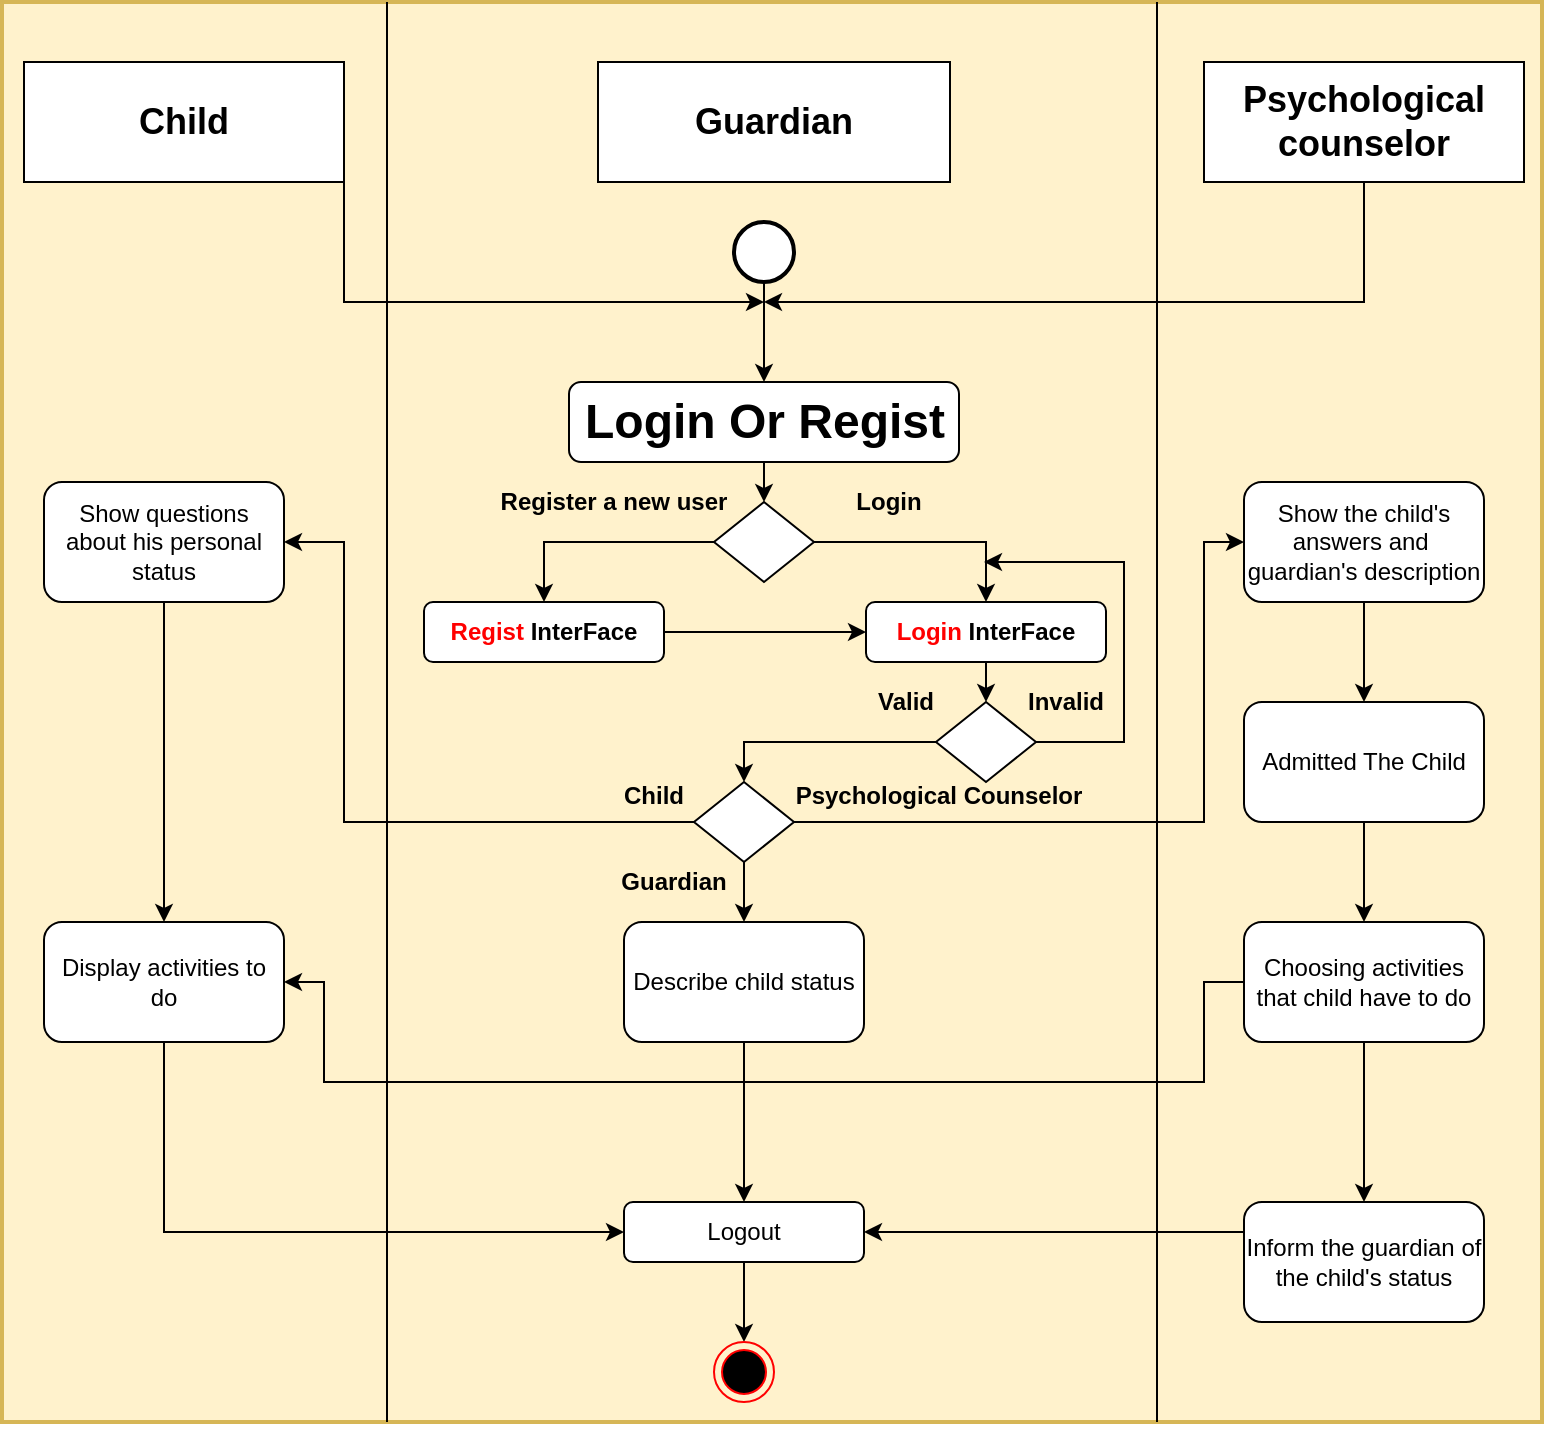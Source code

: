<mxfile version="14.1.1" type="github">
  <diagram id="C5RBs43oDa-KdzZeNtuy" name="Page-1">
    <mxGraphModel dx="818" dy="446" grid="1" gridSize="10" guides="1" tooltips="1" connect="1" arrows="1" fold="1" page="1" pageScale="1" pageWidth="827" pageHeight="1169" math="0" shadow="0">
      <root>
        <mxCell id="WIyWlLk6GJQsqaUBKTNV-0" />
        <mxCell id="WIyWlLk6GJQsqaUBKTNV-1" parent="WIyWlLk6GJQsqaUBKTNV-0" />
        <mxCell id="RNRi0v7oyf2k4Hm-K1Y6-15" value="" style="rounded=0;whiteSpace=wrap;html=1;fillColor=#fff2cc;strokeColor=#d6b656;strokeWidth=2;" vertex="1" parent="WIyWlLk6GJQsqaUBKTNV-1">
          <mxGeometry x="29" y="50" width="770" height="710" as="geometry" />
        </mxCell>
        <mxCell id="RNRi0v7oyf2k4Hm-K1Y6-56" style="edgeStyle=orthogonalEdgeStyle;rounded=0;orthogonalLoop=1;jettySize=auto;html=1;exitX=0.5;exitY=1;exitDx=0;exitDy=0;" edge="1" parent="WIyWlLk6GJQsqaUBKTNV-1" source="RNRi0v7oyf2k4Hm-K1Y6-16">
          <mxGeometry relative="1" as="geometry">
            <mxPoint x="410" y="200" as="targetPoint" />
            <Array as="points">
              <mxPoint x="710" y="200" />
            </Array>
          </mxGeometry>
        </mxCell>
        <mxCell id="RNRi0v7oyf2k4Hm-K1Y6-16" value="&lt;font style=&quot;font-size: 18px&quot;&gt;&lt;b&gt;Psychological counselor&lt;/b&gt;&lt;/font&gt;" style="rounded=0;whiteSpace=wrap;html=1;align=center;" vertex="1" parent="WIyWlLk6GJQsqaUBKTNV-1">
          <mxGeometry x="630" y="80" width="160" height="60" as="geometry" />
        </mxCell>
        <mxCell id="RNRi0v7oyf2k4Hm-K1Y6-55" style="edgeStyle=orthogonalEdgeStyle;rounded=0;orthogonalLoop=1;jettySize=auto;html=1;exitX=1;exitY=1;exitDx=0;exitDy=0;" edge="1" parent="WIyWlLk6GJQsqaUBKTNV-1" source="RNRi0v7oyf2k4Hm-K1Y6-17">
          <mxGeometry relative="1" as="geometry">
            <mxPoint x="410" y="200" as="targetPoint" />
            <Array as="points">
              <mxPoint x="200" y="200" />
            </Array>
          </mxGeometry>
        </mxCell>
        <mxCell id="RNRi0v7oyf2k4Hm-K1Y6-17" value="&lt;font style=&quot;font-size: 18px&quot;&gt;&lt;b&gt;Child&lt;/b&gt;&lt;/font&gt;" style="rounded=0;whiteSpace=wrap;html=1;" vertex="1" parent="WIyWlLk6GJQsqaUBKTNV-1">
          <mxGeometry x="40" y="80" width="160" height="60" as="geometry" />
        </mxCell>
        <mxCell id="RNRi0v7oyf2k4Hm-K1Y6-19" value="&lt;b&gt;&lt;font style=&quot;font-size: 18px&quot;&gt;Guardian&lt;/font&gt;&lt;/b&gt;&lt;div class=&quot;O0&quot; style=&quot;margin-top: 0pt ; margin-bottom: 0pt ; margin-left: 0.38in ; text-indent: -0.38in ; direction: ltr ; unicode-bidi: embed&quot;&gt;&lt;/div&gt;" style="rounded=0;whiteSpace=wrap;html=1;align=center;" vertex="1" parent="WIyWlLk6GJQsqaUBKTNV-1">
          <mxGeometry x="327" y="80" width="176" height="60" as="geometry" />
        </mxCell>
        <mxCell id="RNRi0v7oyf2k4Hm-K1Y6-27" value="" style="endArrow=none;html=1;entryX=0.25;entryY=0;entryDx=0;entryDy=0;exitX=0.25;exitY=1;exitDx=0;exitDy=0;" edge="1" parent="WIyWlLk6GJQsqaUBKTNV-1" source="RNRi0v7oyf2k4Hm-K1Y6-15" target="RNRi0v7oyf2k4Hm-K1Y6-15">
          <mxGeometry width="50" height="50" relative="1" as="geometry">
            <mxPoint x="600" y="430" as="sourcePoint" />
            <mxPoint x="650" y="380" as="targetPoint" />
          </mxGeometry>
        </mxCell>
        <mxCell id="RNRi0v7oyf2k4Hm-K1Y6-28" value="" style="endArrow=none;html=1;entryX=0.75;entryY=0;entryDx=0;entryDy=0;exitX=0.75;exitY=1;exitDx=0;exitDy=0;" edge="1" parent="WIyWlLk6GJQsqaUBKTNV-1" source="RNRi0v7oyf2k4Hm-K1Y6-15" target="RNRi0v7oyf2k4Hm-K1Y6-15">
          <mxGeometry width="50" height="50" relative="1" as="geometry">
            <mxPoint x="600" y="430" as="sourcePoint" />
            <mxPoint x="650" y="380" as="targetPoint" />
          </mxGeometry>
        </mxCell>
        <mxCell id="RNRi0v7oyf2k4Hm-K1Y6-38" style="edgeStyle=orthogonalEdgeStyle;rounded=0;orthogonalLoop=1;jettySize=auto;html=1;exitX=0.5;exitY=1;exitDx=0;exitDy=0;exitPerimeter=0;entryX=0.5;entryY=0;entryDx=0;entryDy=0;" edge="1" parent="WIyWlLk6GJQsqaUBKTNV-1" source="RNRi0v7oyf2k4Hm-K1Y6-34" target="RNRi0v7oyf2k4Hm-K1Y6-37">
          <mxGeometry relative="1" as="geometry" />
        </mxCell>
        <mxCell id="RNRi0v7oyf2k4Hm-K1Y6-34" value="" style="strokeWidth=2;html=1;shape=mxgraph.flowchart.start_2;whiteSpace=wrap;" vertex="1" parent="WIyWlLk6GJQsqaUBKTNV-1">
          <mxGeometry x="395" y="160" width="30" height="30" as="geometry" />
        </mxCell>
        <mxCell id="RNRi0v7oyf2k4Hm-K1Y6-36" style="edgeStyle=orthogonalEdgeStyle;rounded=0;orthogonalLoop=1;jettySize=auto;html=1;exitX=0.5;exitY=1;exitDx=0;exitDy=0;exitPerimeter=0;" edge="1" parent="WIyWlLk6GJQsqaUBKTNV-1" source="RNRi0v7oyf2k4Hm-K1Y6-34" target="RNRi0v7oyf2k4Hm-K1Y6-34">
          <mxGeometry relative="1" as="geometry" />
        </mxCell>
        <mxCell id="RNRi0v7oyf2k4Hm-K1Y6-43" style="edgeStyle=orthogonalEdgeStyle;rounded=0;orthogonalLoop=1;jettySize=auto;html=1;exitX=0.5;exitY=1;exitDx=0;exitDy=0;entryX=0.5;entryY=0;entryDx=0;entryDy=0;" edge="1" parent="WIyWlLk6GJQsqaUBKTNV-1" source="RNRi0v7oyf2k4Hm-K1Y6-37" target="RNRi0v7oyf2k4Hm-K1Y6-39">
          <mxGeometry relative="1" as="geometry" />
        </mxCell>
        <mxCell id="RNRi0v7oyf2k4Hm-K1Y6-37" value="&lt;span style=&quot;font-size: 24px&quot;&gt;&lt;b&gt;Login Or Regist&lt;br&gt;&lt;/b&gt;&lt;/span&gt;" style="rounded=1;whiteSpace=wrap;html=1;" vertex="1" parent="WIyWlLk6GJQsqaUBKTNV-1">
          <mxGeometry x="312.5" y="240" width="195" height="40" as="geometry" />
        </mxCell>
        <mxCell id="RNRi0v7oyf2k4Hm-K1Y6-65" style="edgeStyle=orthogonalEdgeStyle;rounded=0;orthogonalLoop=1;jettySize=auto;html=1;exitX=0;exitY=0.5;exitDx=0;exitDy=0;" edge="1" parent="WIyWlLk6GJQsqaUBKTNV-1" source="RNRi0v7oyf2k4Hm-K1Y6-39" target="RNRi0v7oyf2k4Hm-K1Y6-63">
          <mxGeometry relative="1" as="geometry" />
        </mxCell>
        <mxCell id="RNRi0v7oyf2k4Hm-K1Y6-68" style="edgeStyle=orthogonalEdgeStyle;rounded=0;orthogonalLoop=1;jettySize=auto;html=1;exitX=1;exitY=0.5;exitDx=0;exitDy=0;" edge="1" parent="WIyWlLk6GJQsqaUBKTNV-1" source="RNRi0v7oyf2k4Hm-K1Y6-39" target="RNRi0v7oyf2k4Hm-K1Y6-64">
          <mxGeometry relative="1" as="geometry" />
        </mxCell>
        <mxCell id="RNRi0v7oyf2k4Hm-K1Y6-39" value="" style="rhombus;whiteSpace=wrap;html=1;" vertex="1" parent="WIyWlLk6GJQsqaUBKTNV-1">
          <mxGeometry x="385" y="300" width="50" height="40" as="geometry" />
        </mxCell>
        <mxCell id="RNRi0v7oyf2k4Hm-K1Y6-67" style="edgeStyle=orthogonalEdgeStyle;rounded=0;orthogonalLoop=1;jettySize=auto;html=1;exitX=1;exitY=0.5;exitDx=0;exitDy=0;" edge="1" parent="WIyWlLk6GJQsqaUBKTNV-1" source="RNRi0v7oyf2k4Hm-K1Y6-63" target="RNRi0v7oyf2k4Hm-K1Y6-64">
          <mxGeometry relative="1" as="geometry" />
        </mxCell>
        <mxCell id="RNRi0v7oyf2k4Hm-K1Y6-63" value="&lt;b&gt;&lt;font color=&quot;#ff0000&quot;&gt;Regist&lt;/font&gt; InterFace&lt;/b&gt;" style="rounded=1;whiteSpace=wrap;html=1;" vertex="1" parent="WIyWlLk6GJQsqaUBKTNV-1">
          <mxGeometry x="240" y="350" width="120" height="30" as="geometry" />
        </mxCell>
        <mxCell id="RNRi0v7oyf2k4Hm-K1Y6-82" style="edgeStyle=orthogonalEdgeStyle;rounded=0;orthogonalLoop=1;jettySize=auto;html=1;exitX=0.5;exitY=1;exitDx=0;exitDy=0;entryX=0.5;entryY=0;entryDx=0;entryDy=0;" edge="1" parent="WIyWlLk6GJQsqaUBKTNV-1" source="RNRi0v7oyf2k4Hm-K1Y6-64" target="RNRi0v7oyf2k4Hm-K1Y6-80">
          <mxGeometry relative="1" as="geometry" />
        </mxCell>
        <mxCell id="RNRi0v7oyf2k4Hm-K1Y6-64" value="&lt;b&gt;&lt;font color=&quot;#ff0000&quot;&gt;Login&lt;/font&gt; InterFace&lt;/b&gt;" style="rounded=1;whiteSpace=wrap;html=1;" vertex="1" parent="WIyWlLk6GJQsqaUBKTNV-1">
          <mxGeometry x="461" y="350" width="120" height="30" as="geometry" />
        </mxCell>
        <mxCell id="RNRi0v7oyf2k4Hm-K1Y6-74" value="&lt;b&gt;Register a new user&lt;/b&gt;" style="text;html=1;strokeColor=none;fillColor=none;align=center;verticalAlign=middle;whiteSpace=wrap;rounded=0;" vertex="1" parent="WIyWlLk6GJQsqaUBKTNV-1">
          <mxGeometry x="275" y="290" width="120" height="20" as="geometry" />
        </mxCell>
        <mxCell id="RNRi0v7oyf2k4Hm-K1Y6-75" value="&lt;b&gt;Login&lt;/b&gt;" style="text;html=1;strokeColor=none;fillColor=none;align=center;verticalAlign=middle;whiteSpace=wrap;rounded=0;" vertex="1" parent="WIyWlLk6GJQsqaUBKTNV-1">
          <mxGeometry x="435" y="290" width="75" height="20" as="geometry" />
        </mxCell>
        <mxCell id="RNRi0v7oyf2k4Hm-K1Y6-76" value="&lt;b&gt;Invalid&lt;/b&gt;" style="text;html=1;strokeColor=none;fillColor=none;align=center;verticalAlign=middle;whiteSpace=wrap;rounded=0;" vertex="1" parent="WIyWlLk6GJQsqaUBKTNV-1">
          <mxGeometry x="541" y="390" width="40" height="20" as="geometry" />
        </mxCell>
        <mxCell id="RNRi0v7oyf2k4Hm-K1Y6-81" style="edgeStyle=orthogonalEdgeStyle;rounded=0;orthogonalLoop=1;jettySize=auto;html=1;exitX=1;exitY=0.5;exitDx=0;exitDy=0;" edge="1" parent="WIyWlLk6GJQsqaUBKTNV-1" source="RNRi0v7oyf2k4Hm-K1Y6-80">
          <mxGeometry relative="1" as="geometry">
            <mxPoint x="520" y="330" as="targetPoint" />
            <Array as="points">
              <mxPoint x="590" y="420" />
              <mxPoint x="590" y="330" />
            </Array>
          </mxGeometry>
        </mxCell>
        <mxCell id="RNRi0v7oyf2k4Hm-K1Y6-92" style="edgeStyle=orthogonalEdgeStyle;rounded=0;orthogonalLoop=1;jettySize=auto;html=1;exitX=0;exitY=0.5;exitDx=0;exitDy=0;entryX=0.5;entryY=0;entryDx=0;entryDy=0;" edge="1" parent="WIyWlLk6GJQsqaUBKTNV-1" source="RNRi0v7oyf2k4Hm-K1Y6-80" target="RNRi0v7oyf2k4Hm-K1Y6-83">
          <mxGeometry relative="1" as="geometry" />
        </mxCell>
        <mxCell id="RNRi0v7oyf2k4Hm-K1Y6-80" value="" style="rhombus;whiteSpace=wrap;html=1;" vertex="1" parent="WIyWlLk6GJQsqaUBKTNV-1">
          <mxGeometry x="496" y="400" width="50" height="40" as="geometry" />
        </mxCell>
        <mxCell id="RNRi0v7oyf2k4Hm-K1Y6-99" style="edgeStyle=orthogonalEdgeStyle;rounded=0;orthogonalLoop=1;jettySize=auto;html=1;exitX=0.5;exitY=1;exitDx=0;exitDy=0;entryX=0.5;entryY=0;entryDx=0;entryDy=0;" edge="1" parent="WIyWlLk6GJQsqaUBKTNV-1" source="RNRi0v7oyf2k4Hm-K1Y6-83" target="RNRi0v7oyf2k4Hm-K1Y6-98">
          <mxGeometry relative="1" as="geometry" />
        </mxCell>
        <mxCell id="RNRi0v7oyf2k4Hm-K1Y6-101" style="edgeStyle=orthogonalEdgeStyle;rounded=0;orthogonalLoop=1;jettySize=auto;html=1;exitX=0;exitY=0.5;exitDx=0;exitDy=0;entryX=1;entryY=0.5;entryDx=0;entryDy=0;" edge="1" parent="WIyWlLk6GJQsqaUBKTNV-1" source="RNRi0v7oyf2k4Hm-K1Y6-83" target="RNRi0v7oyf2k4Hm-K1Y6-87">
          <mxGeometry relative="1" as="geometry">
            <Array as="points">
              <mxPoint x="200" y="460" />
              <mxPoint x="200" y="320" />
            </Array>
          </mxGeometry>
        </mxCell>
        <mxCell id="RNRi0v7oyf2k4Hm-K1Y6-104" style="edgeStyle=orthogonalEdgeStyle;rounded=0;orthogonalLoop=1;jettySize=auto;html=1;exitX=1;exitY=0.5;exitDx=0;exitDy=0;entryX=0;entryY=0.5;entryDx=0;entryDy=0;" edge="1" parent="WIyWlLk6GJQsqaUBKTNV-1" source="RNRi0v7oyf2k4Hm-K1Y6-83" target="RNRi0v7oyf2k4Hm-K1Y6-123">
          <mxGeometry relative="1" as="geometry">
            <Array as="points">
              <mxPoint x="630" y="460" />
              <mxPoint x="630" y="320" />
            </Array>
          </mxGeometry>
        </mxCell>
        <mxCell id="RNRi0v7oyf2k4Hm-K1Y6-83" value="" style="rhombus;whiteSpace=wrap;html=1;" vertex="1" parent="WIyWlLk6GJQsqaUBKTNV-1">
          <mxGeometry x="375" y="440" width="50" height="40" as="geometry" />
        </mxCell>
        <mxCell id="RNRi0v7oyf2k4Hm-K1Y6-85" value="&lt;b&gt;Valid&lt;/b&gt;" style="text;html=1;strokeColor=none;fillColor=none;align=center;verticalAlign=middle;whiteSpace=wrap;rounded=0;" vertex="1" parent="WIyWlLk6GJQsqaUBKTNV-1">
          <mxGeometry x="461" y="390" width="40" height="20" as="geometry" />
        </mxCell>
        <mxCell id="RNRi0v7oyf2k4Hm-K1Y6-108" style="edgeStyle=orthogonalEdgeStyle;rounded=0;orthogonalLoop=1;jettySize=auto;html=1;exitX=0.5;exitY=1;exitDx=0;exitDy=0;entryX=0.5;entryY=0;entryDx=0;entryDy=0;" edge="1" parent="WIyWlLk6GJQsqaUBKTNV-1" source="RNRi0v7oyf2k4Hm-K1Y6-86" target="RNRi0v7oyf2k4Hm-K1Y6-105">
          <mxGeometry relative="1" as="geometry" />
        </mxCell>
        <mxCell id="RNRi0v7oyf2k4Hm-K1Y6-86" value="Admitted The Child" style="rounded=1;whiteSpace=wrap;html=1;" vertex="1" parent="WIyWlLk6GJQsqaUBKTNV-1">
          <mxGeometry x="650" y="400" width="120" height="60" as="geometry" />
        </mxCell>
        <mxCell id="RNRi0v7oyf2k4Hm-K1Y6-112" style="edgeStyle=orthogonalEdgeStyle;rounded=0;orthogonalLoop=1;jettySize=auto;html=1;exitX=0.5;exitY=1;exitDx=0;exitDy=0;entryX=0.5;entryY=0;entryDx=0;entryDy=0;" edge="1" parent="WIyWlLk6GJQsqaUBKTNV-1" source="RNRi0v7oyf2k4Hm-K1Y6-87" target="RNRi0v7oyf2k4Hm-K1Y6-107">
          <mxGeometry relative="1" as="geometry" />
        </mxCell>
        <mxCell id="RNRi0v7oyf2k4Hm-K1Y6-87" value="Show questions about his personal status" style="rounded=1;whiteSpace=wrap;html=1;" vertex="1" parent="WIyWlLk6GJQsqaUBKTNV-1">
          <mxGeometry x="50" y="290" width="120" height="60" as="geometry" />
        </mxCell>
        <mxCell id="RNRi0v7oyf2k4Hm-K1Y6-93" value="&lt;font face=&quot;helvetica&quot; style=&quot;font-size: 12px&quot;&gt;&lt;b&gt;Child&lt;/b&gt;&lt;/font&gt;" style="text;html=1;align=center;verticalAlign=middle;whiteSpace=wrap;rounded=0;" vertex="1" parent="WIyWlLk6GJQsqaUBKTNV-1">
          <mxGeometry x="335" y="437" width="40" height="20" as="geometry" />
        </mxCell>
        <mxCell id="RNRi0v7oyf2k4Hm-K1Y6-94" value="&lt;b&gt;Psychological Counselor&lt;/b&gt;" style="text;html=1;strokeColor=none;fillColor=none;align=center;verticalAlign=middle;whiteSpace=wrap;rounded=0;" vertex="1" parent="WIyWlLk6GJQsqaUBKTNV-1">
          <mxGeometry x="420" y="437" width="155" height="20" as="geometry" />
        </mxCell>
        <mxCell id="RNRi0v7oyf2k4Hm-K1Y6-116" style="edgeStyle=orthogonalEdgeStyle;rounded=0;orthogonalLoop=1;jettySize=auto;html=1;exitX=0.5;exitY=1;exitDx=0;exitDy=0;entryX=0.5;entryY=0;entryDx=0;entryDy=0;" edge="1" parent="WIyWlLk6GJQsqaUBKTNV-1" source="RNRi0v7oyf2k4Hm-K1Y6-98" target="RNRi0v7oyf2k4Hm-K1Y6-115">
          <mxGeometry relative="1" as="geometry" />
        </mxCell>
        <mxCell id="RNRi0v7oyf2k4Hm-K1Y6-98" value="Describe child status" style="rounded=1;whiteSpace=wrap;html=1;" vertex="1" parent="WIyWlLk6GJQsqaUBKTNV-1">
          <mxGeometry x="340" y="510" width="120" height="60" as="geometry" />
        </mxCell>
        <mxCell id="RNRi0v7oyf2k4Hm-K1Y6-100" value="&lt;b&gt;&lt;font style=&quot;font-size: 12px&quot;&gt;Guardian&lt;/font&gt;&lt;/b&gt;" style="text;html=1;align=center;verticalAlign=middle;whiteSpace=wrap;rounded=0;" vertex="1" parent="WIyWlLk6GJQsqaUBKTNV-1">
          <mxGeometry x="345" y="480" width="40" height="20" as="geometry" />
        </mxCell>
        <mxCell id="RNRi0v7oyf2k4Hm-K1Y6-111" style="edgeStyle=orthogonalEdgeStyle;rounded=0;orthogonalLoop=1;jettySize=auto;html=1;exitX=0;exitY=0.5;exitDx=0;exitDy=0;entryX=1;entryY=0.5;entryDx=0;entryDy=0;" edge="1" parent="WIyWlLk6GJQsqaUBKTNV-1" source="RNRi0v7oyf2k4Hm-K1Y6-105" target="RNRi0v7oyf2k4Hm-K1Y6-107">
          <mxGeometry relative="1" as="geometry">
            <Array as="points">
              <mxPoint x="630" y="540" />
              <mxPoint x="630" y="590" />
              <mxPoint x="190" y="590" />
              <mxPoint x="190" y="540" />
            </Array>
          </mxGeometry>
        </mxCell>
        <mxCell id="RNRi0v7oyf2k4Hm-K1Y6-114" style="edgeStyle=orthogonalEdgeStyle;rounded=0;orthogonalLoop=1;jettySize=auto;html=1;exitX=0.5;exitY=1;exitDx=0;exitDy=0;entryX=0.5;entryY=0;entryDx=0;entryDy=0;" edge="1" parent="WIyWlLk6GJQsqaUBKTNV-1" source="RNRi0v7oyf2k4Hm-K1Y6-105" target="RNRi0v7oyf2k4Hm-K1Y6-113">
          <mxGeometry relative="1" as="geometry" />
        </mxCell>
        <mxCell id="RNRi0v7oyf2k4Hm-K1Y6-105" value="Choosing activities that child have to do" style="rounded=1;whiteSpace=wrap;html=1;" vertex="1" parent="WIyWlLk6GJQsqaUBKTNV-1">
          <mxGeometry x="650" y="510" width="120" height="60" as="geometry" />
        </mxCell>
        <mxCell id="RNRi0v7oyf2k4Hm-K1Y6-117" style="edgeStyle=orthogonalEdgeStyle;rounded=0;orthogonalLoop=1;jettySize=auto;html=1;exitX=0.5;exitY=1;exitDx=0;exitDy=0;entryX=0;entryY=0.5;entryDx=0;entryDy=0;" edge="1" parent="WIyWlLk6GJQsqaUBKTNV-1" source="RNRi0v7oyf2k4Hm-K1Y6-107" target="RNRi0v7oyf2k4Hm-K1Y6-115">
          <mxGeometry relative="1" as="geometry" />
        </mxCell>
        <mxCell id="RNRi0v7oyf2k4Hm-K1Y6-107" value="Display activities to do" style="rounded=1;whiteSpace=wrap;html=1;" vertex="1" parent="WIyWlLk6GJQsqaUBKTNV-1">
          <mxGeometry x="50" y="510" width="120" height="60" as="geometry" />
        </mxCell>
        <mxCell id="RNRi0v7oyf2k4Hm-K1Y6-118" style="edgeStyle=orthogonalEdgeStyle;rounded=0;orthogonalLoop=1;jettySize=auto;html=1;exitX=0;exitY=0.5;exitDx=0;exitDy=0;entryX=1;entryY=0.5;entryDx=0;entryDy=0;" edge="1" parent="WIyWlLk6GJQsqaUBKTNV-1" source="RNRi0v7oyf2k4Hm-K1Y6-113" target="RNRi0v7oyf2k4Hm-K1Y6-115">
          <mxGeometry relative="1" as="geometry">
            <Array as="points">
              <mxPoint x="650" y="665" />
            </Array>
          </mxGeometry>
        </mxCell>
        <mxCell id="RNRi0v7oyf2k4Hm-K1Y6-113" value="Inform the guardian of the child&#39;s status" style="rounded=1;whiteSpace=wrap;html=1;" vertex="1" parent="WIyWlLk6GJQsqaUBKTNV-1">
          <mxGeometry x="650" y="650" width="120" height="60" as="geometry" />
        </mxCell>
        <mxCell id="RNRi0v7oyf2k4Hm-K1Y6-120" style="edgeStyle=orthogonalEdgeStyle;rounded=0;orthogonalLoop=1;jettySize=auto;html=1;exitX=0.5;exitY=1;exitDx=0;exitDy=0;entryX=0.5;entryY=0;entryDx=0;entryDy=0;" edge="1" parent="WIyWlLk6GJQsqaUBKTNV-1" source="RNRi0v7oyf2k4Hm-K1Y6-115" target="RNRi0v7oyf2k4Hm-K1Y6-119">
          <mxGeometry relative="1" as="geometry" />
        </mxCell>
        <mxCell id="RNRi0v7oyf2k4Hm-K1Y6-115" value="Logout" style="rounded=1;whiteSpace=wrap;html=1;" vertex="1" parent="WIyWlLk6GJQsqaUBKTNV-1">
          <mxGeometry x="340" y="650" width="120" height="30" as="geometry" />
        </mxCell>
        <mxCell id="RNRi0v7oyf2k4Hm-K1Y6-119" value="" style="ellipse;html=1;shape=endState;fillColor=#000000;strokeColor=#ff0000;" vertex="1" parent="WIyWlLk6GJQsqaUBKTNV-1">
          <mxGeometry x="385" y="720" width="30" height="30" as="geometry" />
        </mxCell>
        <mxCell id="RNRi0v7oyf2k4Hm-K1Y6-122" style="edgeStyle=orthogonalEdgeStyle;rounded=0;orthogonalLoop=1;jettySize=auto;html=1;exitX=0.5;exitY=1;exitDx=0;exitDy=0;" edge="1" parent="WIyWlLk6GJQsqaUBKTNV-1" source="RNRi0v7oyf2k4Hm-K1Y6-15" target="RNRi0v7oyf2k4Hm-K1Y6-15">
          <mxGeometry relative="1" as="geometry" />
        </mxCell>
        <mxCell id="RNRi0v7oyf2k4Hm-K1Y6-125" style="edgeStyle=orthogonalEdgeStyle;rounded=0;orthogonalLoop=1;jettySize=auto;html=1;exitX=0.5;exitY=1;exitDx=0;exitDy=0;entryX=0.5;entryY=0;entryDx=0;entryDy=0;" edge="1" parent="WIyWlLk6GJQsqaUBKTNV-1" source="RNRi0v7oyf2k4Hm-K1Y6-123" target="RNRi0v7oyf2k4Hm-K1Y6-86">
          <mxGeometry relative="1" as="geometry" />
        </mxCell>
        <mxCell id="RNRi0v7oyf2k4Hm-K1Y6-123" value="Show the child&#39;s answers and&amp;nbsp; guardian&#39;s description" style="rounded=1;whiteSpace=wrap;html=1;" vertex="1" parent="WIyWlLk6GJQsqaUBKTNV-1">
          <mxGeometry x="650" y="290" width="120" height="60" as="geometry" />
        </mxCell>
      </root>
    </mxGraphModel>
  </diagram>
</mxfile>
